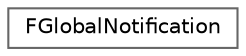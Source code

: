 digraph "Graphical Class Hierarchy"
{
 // INTERACTIVE_SVG=YES
 // LATEX_PDF_SIZE
  bgcolor="transparent";
  edge [fontname=Helvetica,fontsize=10,labelfontname=Helvetica,labelfontsize=10];
  node [fontname=Helvetica,fontsize=10,shape=box,height=0.2,width=0.4];
  rankdir="LR";
  Node0 [id="Node000000",label="FGlobalNotification",height=0.2,width=0.4,color="grey40", fillcolor="white", style="filled",URL="$d9/d23/classFGlobalNotification.html",tooltip="Class used to provide simple global notifications."];
}
